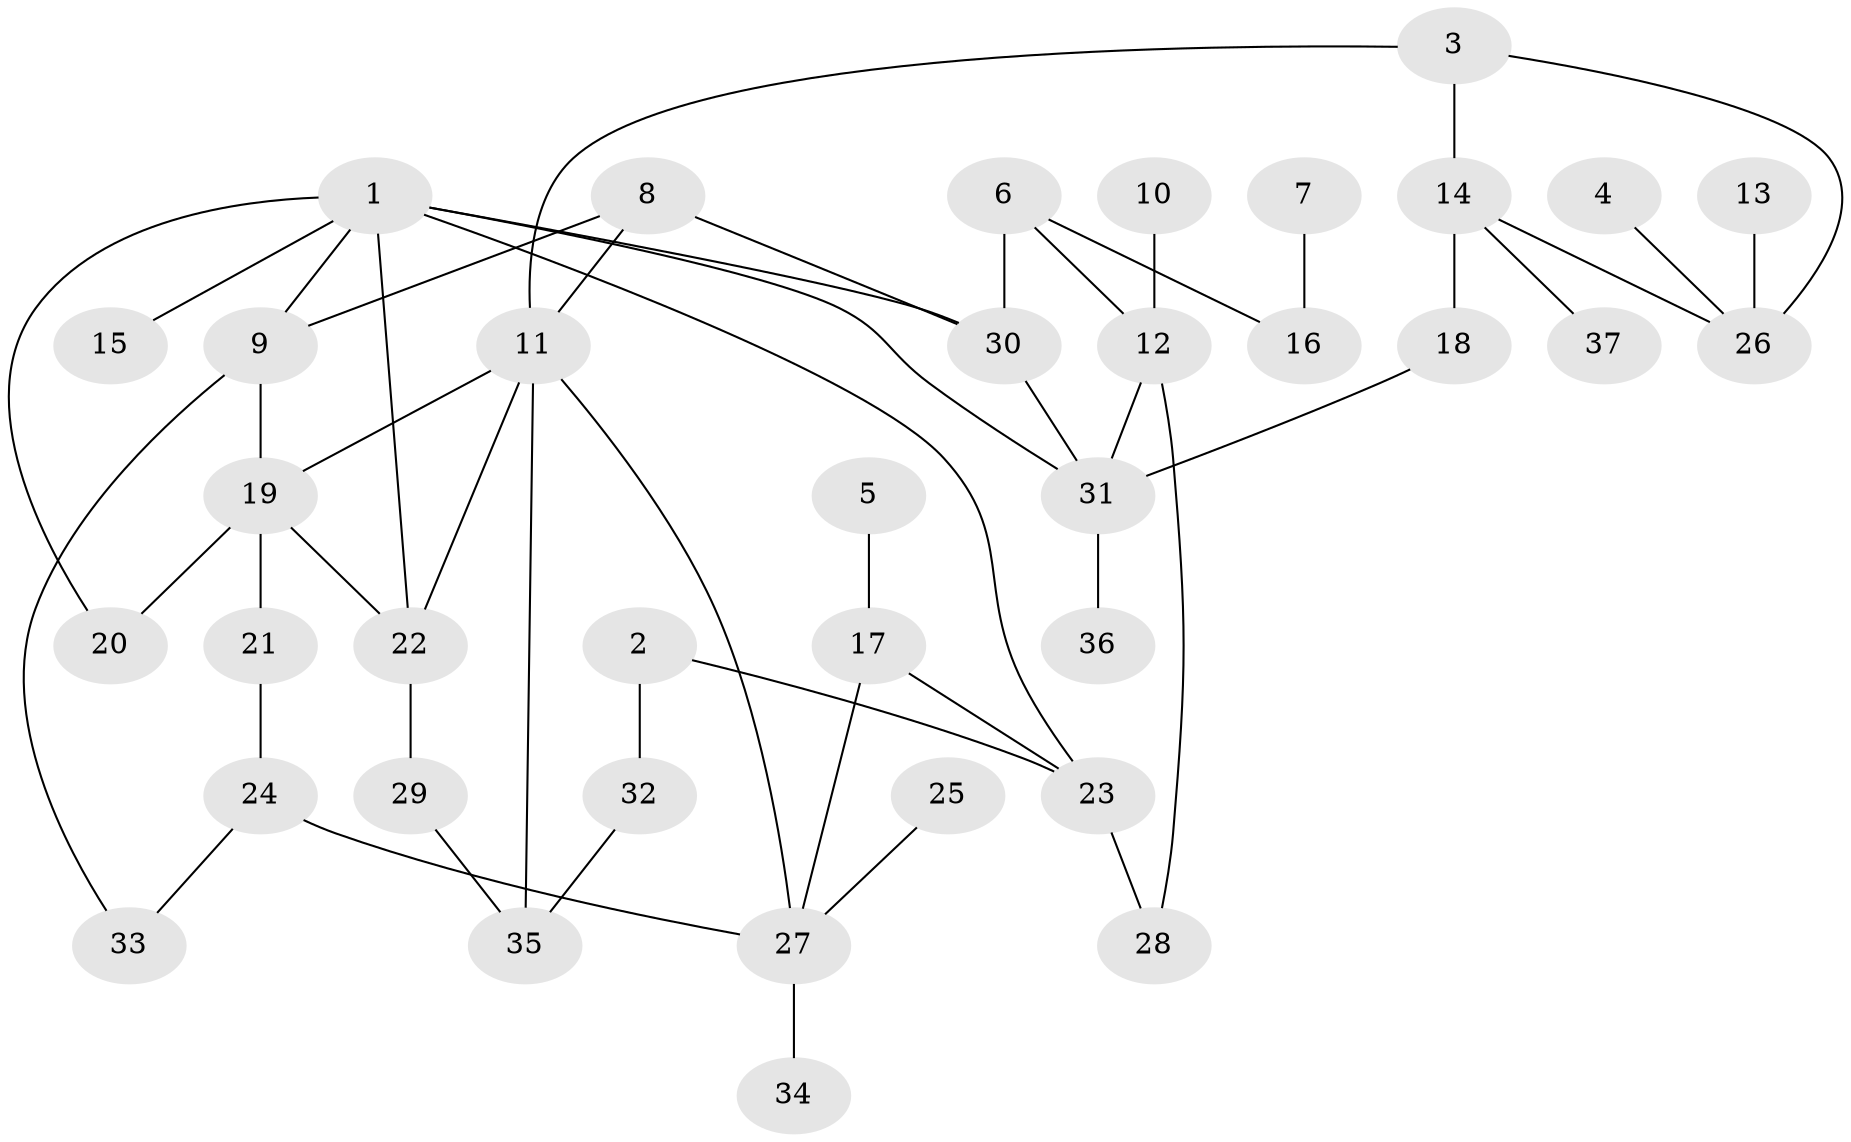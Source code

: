 // original degree distribution, {6: 0.03278688524590164, 3: 0.13114754098360656, 4: 0.09016393442622951, 5: 0.040983606557377046, 1: 0.3770491803278688, 9: 0.00819672131147541, 2: 0.319672131147541}
// Generated by graph-tools (version 1.1) at 2025/36/03/04/25 23:36:10]
// undirected, 37 vertices, 51 edges
graph export_dot {
  node [color=gray90,style=filled];
  1;
  2;
  3;
  4;
  5;
  6;
  7;
  8;
  9;
  10;
  11;
  12;
  13;
  14;
  15;
  16;
  17;
  18;
  19;
  20;
  21;
  22;
  23;
  24;
  25;
  26;
  27;
  28;
  29;
  30;
  31;
  32;
  33;
  34;
  35;
  36;
  37;
  1 -- 9 [weight=1.0];
  1 -- 15 [weight=1.0];
  1 -- 20 [weight=1.0];
  1 -- 22 [weight=1.0];
  1 -- 23 [weight=1.0];
  1 -- 30 [weight=1.0];
  1 -- 31 [weight=1.0];
  2 -- 23 [weight=1.0];
  2 -- 32 [weight=1.0];
  3 -- 11 [weight=1.0];
  3 -- 14 [weight=1.0];
  3 -- 26 [weight=1.0];
  4 -- 26 [weight=1.0];
  5 -- 17 [weight=1.0];
  6 -- 12 [weight=1.0];
  6 -- 16 [weight=1.0];
  6 -- 30 [weight=1.0];
  7 -- 16 [weight=1.0];
  8 -- 9 [weight=1.0];
  8 -- 11 [weight=1.0];
  8 -- 30 [weight=1.0];
  9 -- 19 [weight=1.0];
  9 -- 33 [weight=1.0];
  10 -- 12 [weight=1.0];
  11 -- 19 [weight=1.0];
  11 -- 22 [weight=1.0];
  11 -- 27 [weight=1.0];
  11 -- 35 [weight=1.0];
  12 -- 28 [weight=1.0];
  12 -- 31 [weight=1.0];
  13 -- 26 [weight=1.0];
  14 -- 18 [weight=1.0];
  14 -- 26 [weight=1.0];
  14 -- 37 [weight=1.0];
  17 -- 23 [weight=1.0];
  17 -- 27 [weight=1.0];
  18 -- 31 [weight=1.0];
  19 -- 20 [weight=1.0];
  19 -- 21 [weight=1.0];
  19 -- 22 [weight=1.0];
  21 -- 24 [weight=1.0];
  22 -- 29 [weight=1.0];
  23 -- 28 [weight=1.0];
  24 -- 27 [weight=1.0];
  24 -- 33 [weight=1.0];
  25 -- 27 [weight=1.0];
  27 -- 34 [weight=1.0];
  29 -- 35 [weight=1.0];
  30 -- 31 [weight=1.0];
  31 -- 36 [weight=1.0];
  32 -- 35 [weight=1.0];
}
